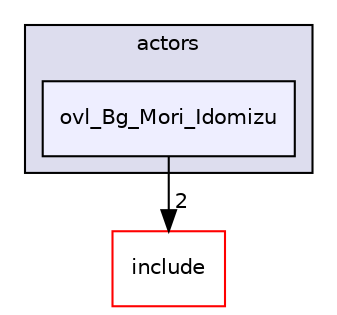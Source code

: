 digraph "src/overlays/actors/ovl_Bg_Mori_Idomizu" {
  compound=true
  node [ fontsize="10", fontname="Helvetica"];
  edge [ labelfontsize="10", labelfontname="Helvetica"];
  subgraph clusterdir_e93473484be31ce7bcb356bd643a22f8 {
    graph [ bgcolor="#ddddee", pencolor="black", label="actors" fontname="Helvetica", fontsize="10", URL="dir_e93473484be31ce7bcb356bd643a22f8.html"]
  dir_8580411cb00f0b9eb3d558e916b82a83 [shape=box, label="ovl_Bg_Mori_Idomizu", style="filled", fillcolor="#eeeeff", pencolor="black", URL="dir_8580411cb00f0b9eb3d558e916b82a83.html"];
  }
  dir_d44c64559bbebec7f509842c48db8b23 [shape=box label="include" fillcolor="white" style="filled" color="red" URL="dir_d44c64559bbebec7f509842c48db8b23.html"];
  dir_8580411cb00f0b9eb3d558e916b82a83->dir_d44c64559bbebec7f509842c48db8b23 [headlabel="2", labeldistance=1.5 headhref="dir_000093_000000.html"];
}
